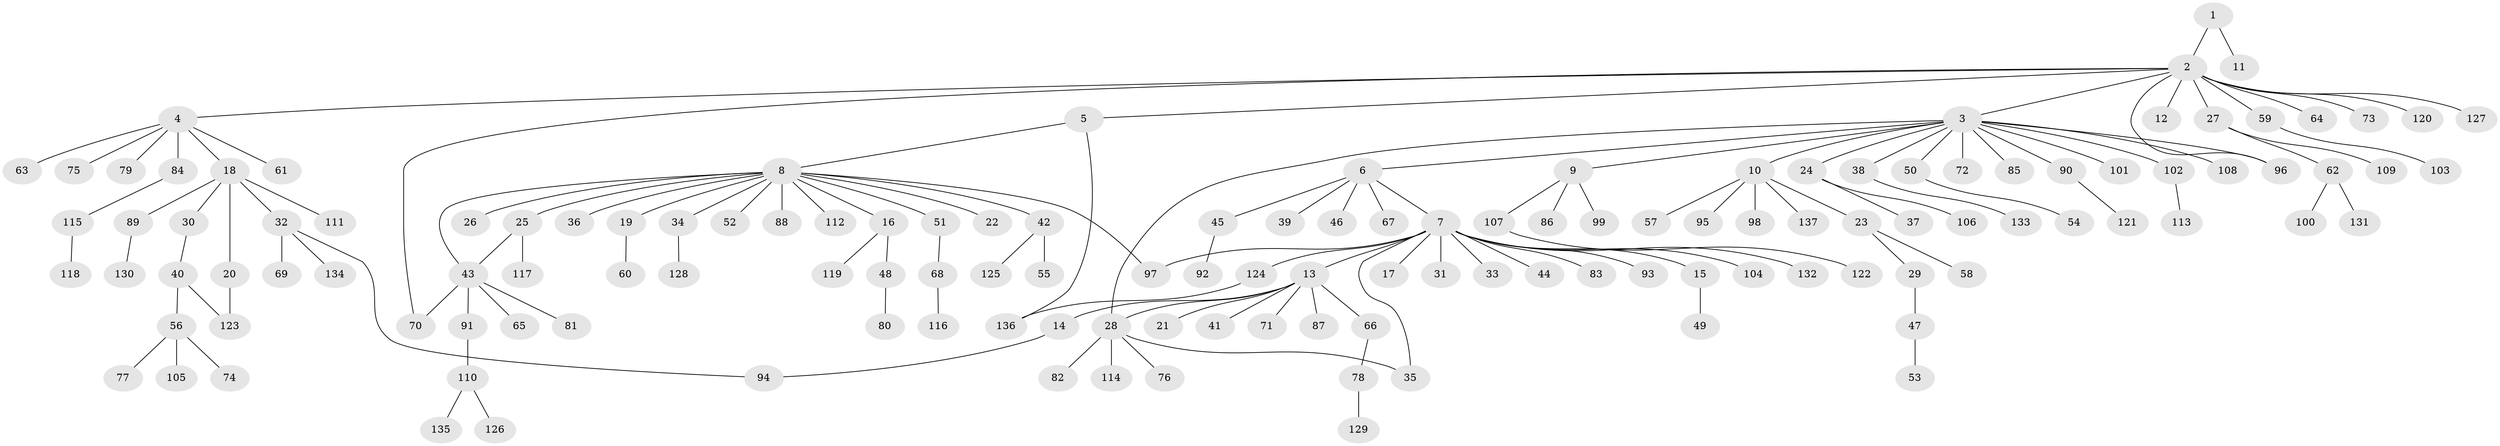 // Generated by graph-tools (version 1.1) at 2025/14/03/09/25 04:14:27]
// undirected, 137 vertices, 145 edges
graph export_dot {
graph [start="1"]
  node [color=gray90,style=filled];
  1;
  2;
  3;
  4;
  5;
  6;
  7;
  8;
  9;
  10;
  11;
  12;
  13;
  14;
  15;
  16;
  17;
  18;
  19;
  20;
  21;
  22;
  23;
  24;
  25;
  26;
  27;
  28;
  29;
  30;
  31;
  32;
  33;
  34;
  35;
  36;
  37;
  38;
  39;
  40;
  41;
  42;
  43;
  44;
  45;
  46;
  47;
  48;
  49;
  50;
  51;
  52;
  53;
  54;
  55;
  56;
  57;
  58;
  59;
  60;
  61;
  62;
  63;
  64;
  65;
  66;
  67;
  68;
  69;
  70;
  71;
  72;
  73;
  74;
  75;
  76;
  77;
  78;
  79;
  80;
  81;
  82;
  83;
  84;
  85;
  86;
  87;
  88;
  89;
  90;
  91;
  92;
  93;
  94;
  95;
  96;
  97;
  98;
  99;
  100;
  101;
  102;
  103;
  104;
  105;
  106;
  107;
  108;
  109;
  110;
  111;
  112;
  113;
  114;
  115;
  116;
  117;
  118;
  119;
  120;
  121;
  122;
  123;
  124;
  125;
  126;
  127;
  128;
  129;
  130;
  131;
  132;
  133;
  134;
  135;
  136;
  137;
  1 -- 2;
  1 -- 11;
  2 -- 3;
  2 -- 4;
  2 -- 5;
  2 -- 12;
  2 -- 27;
  2 -- 59;
  2 -- 64;
  2 -- 70;
  2 -- 73;
  2 -- 96;
  2 -- 120;
  2 -- 127;
  3 -- 6;
  3 -- 9;
  3 -- 10;
  3 -- 24;
  3 -- 28;
  3 -- 38;
  3 -- 50;
  3 -- 72;
  3 -- 85;
  3 -- 90;
  3 -- 96;
  3 -- 101;
  3 -- 102;
  3 -- 108;
  4 -- 18;
  4 -- 61;
  4 -- 63;
  4 -- 75;
  4 -- 79;
  4 -- 84;
  5 -- 8;
  5 -- 136;
  6 -- 7;
  6 -- 39;
  6 -- 45;
  6 -- 46;
  6 -- 67;
  7 -- 13;
  7 -- 15;
  7 -- 17;
  7 -- 31;
  7 -- 33;
  7 -- 35;
  7 -- 44;
  7 -- 83;
  7 -- 93;
  7 -- 97;
  7 -- 104;
  7 -- 124;
  7 -- 132;
  8 -- 16;
  8 -- 19;
  8 -- 22;
  8 -- 25;
  8 -- 26;
  8 -- 34;
  8 -- 36;
  8 -- 42;
  8 -- 43;
  8 -- 51;
  8 -- 52;
  8 -- 88;
  8 -- 97;
  8 -- 112;
  9 -- 86;
  9 -- 99;
  9 -- 107;
  10 -- 23;
  10 -- 57;
  10 -- 95;
  10 -- 98;
  10 -- 137;
  13 -- 14;
  13 -- 21;
  13 -- 28;
  13 -- 41;
  13 -- 66;
  13 -- 71;
  13 -- 87;
  14 -- 94;
  15 -- 49;
  16 -- 48;
  16 -- 119;
  18 -- 20;
  18 -- 30;
  18 -- 32;
  18 -- 89;
  18 -- 111;
  19 -- 60;
  20 -- 123;
  23 -- 29;
  23 -- 58;
  24 -- 37;
  24 -- 106;
  25 -- 43;
  25 -- 117;
  27 -- 62;
  27 -- 109;
  28 -- 35;
  28 -- 76;
  28 -- 82;
  28 -- 114;
  29 -- 47;
  30 -- 40;
  32 -- 69;
  32 -- 94;
  32 -- 134;
  34 -- 128;
  38 -- 133;
  40 -- 56;
  40 -- 123;
  42 -- 55;
  42 -- 125;
  43 -- 65;
  43 -- 70;
  43 -- 81;
  43 -- 91;
  45 -- 92;
  47 -- 53;
  48 -- 80;
  50 -- 54;
  51 -- 68;
  56 -- 74;
  56 -- 77;
  56 -- 105;
  59 -- 103;
  62 -- 100;
  62 -- 131;
  66 -- 78;
  68 -- 116;
  78 -- 129;
  84 -- 115;
  89 -- 130;
  90 -- 121;
  91 -- 110;
  102 -- 113;
  107 -- 122;
  110 -- 126;
  110 -- 135;
  115 -- 118;
  124 -- 136;
}
